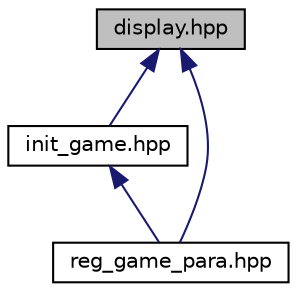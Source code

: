 digraph "display.hpp"
{
  edge [fontname="Helvetica",fontsize="10",labelfontname="Helvetica",labelfontsize="10"];
  node [fontname="Helvetica",fontsize="10",shape=record];
  Node1 [label="display.hpp",height=0.2,width=0.4,color="black", fillcolor="grey75", style="filled", fontcolor="black"];
  Node1 -> Node2 [dir="back",color="midnightblue",fontsize="10",style="solid",fontname="Helvetica"];
  Node2 [label="init_game.hpp",height=0.2,width=0.4,color="black", fillcolor="white", style="filled",URL="$init__game_8hpp.html"];
  Node2 -> Node3 [dir="back",color="midnightblue",fontsize="10",style="solid",fontname="Helvetica"];
  Node3 [label="reg_game_para.hpp",height=0.2,width=0.4,color="black", fillcolor="white", style="filled",URL="$reg__game__para_8hpp.html"];
  Node1 -> Node3 [dir="back",color="midnightblue",fontsize="10",style="solid",fontname="Helvetica"];
}
